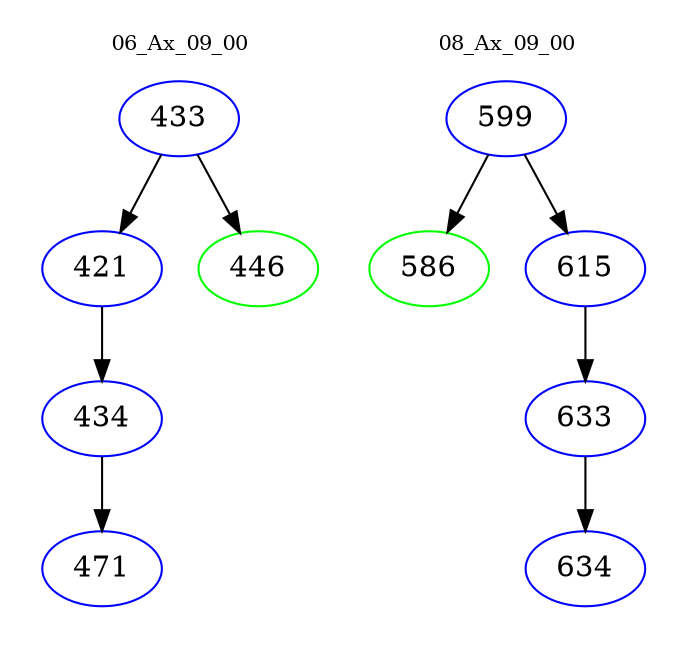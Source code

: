 digraph{
subgraph cluster_0 {
color = white
label = "06_Ax_09_00";
fontsize=10;
T0_433 [label="433", color="blue"]
T0_433 -> T0_421 [color="black"]
T0_421 [label="421", color="blue"]
T0_421 -> T0_434 [color="black"]
T0_434 [label="434", color="blue"]
T0_434 -> T0_471 [color="black"]
T0_471 [label="471", color="blue"]
T0_433 -> T0_446 [color="black"]
T0_446 [label="446", color="green"]
}
subgraph cluster_1 {
color = white
label = "08_Ax_09_00";
fontsize=10;
T1_599 [label="599", color="blue"]
T1_599 -> T1_586 [color="black"]
T1_586 [label="586", color="green"]
T1_599 -> T1_615 [color="black"]
T1_615 [label="615", color="blue"]
T1_615 -> T1_633 [color="black"]
T1_633 [label="633", color="blue"]
T1_633 -> T1_634 [color="black"]
T1_634 [label="634", color="blue"]
}
}
